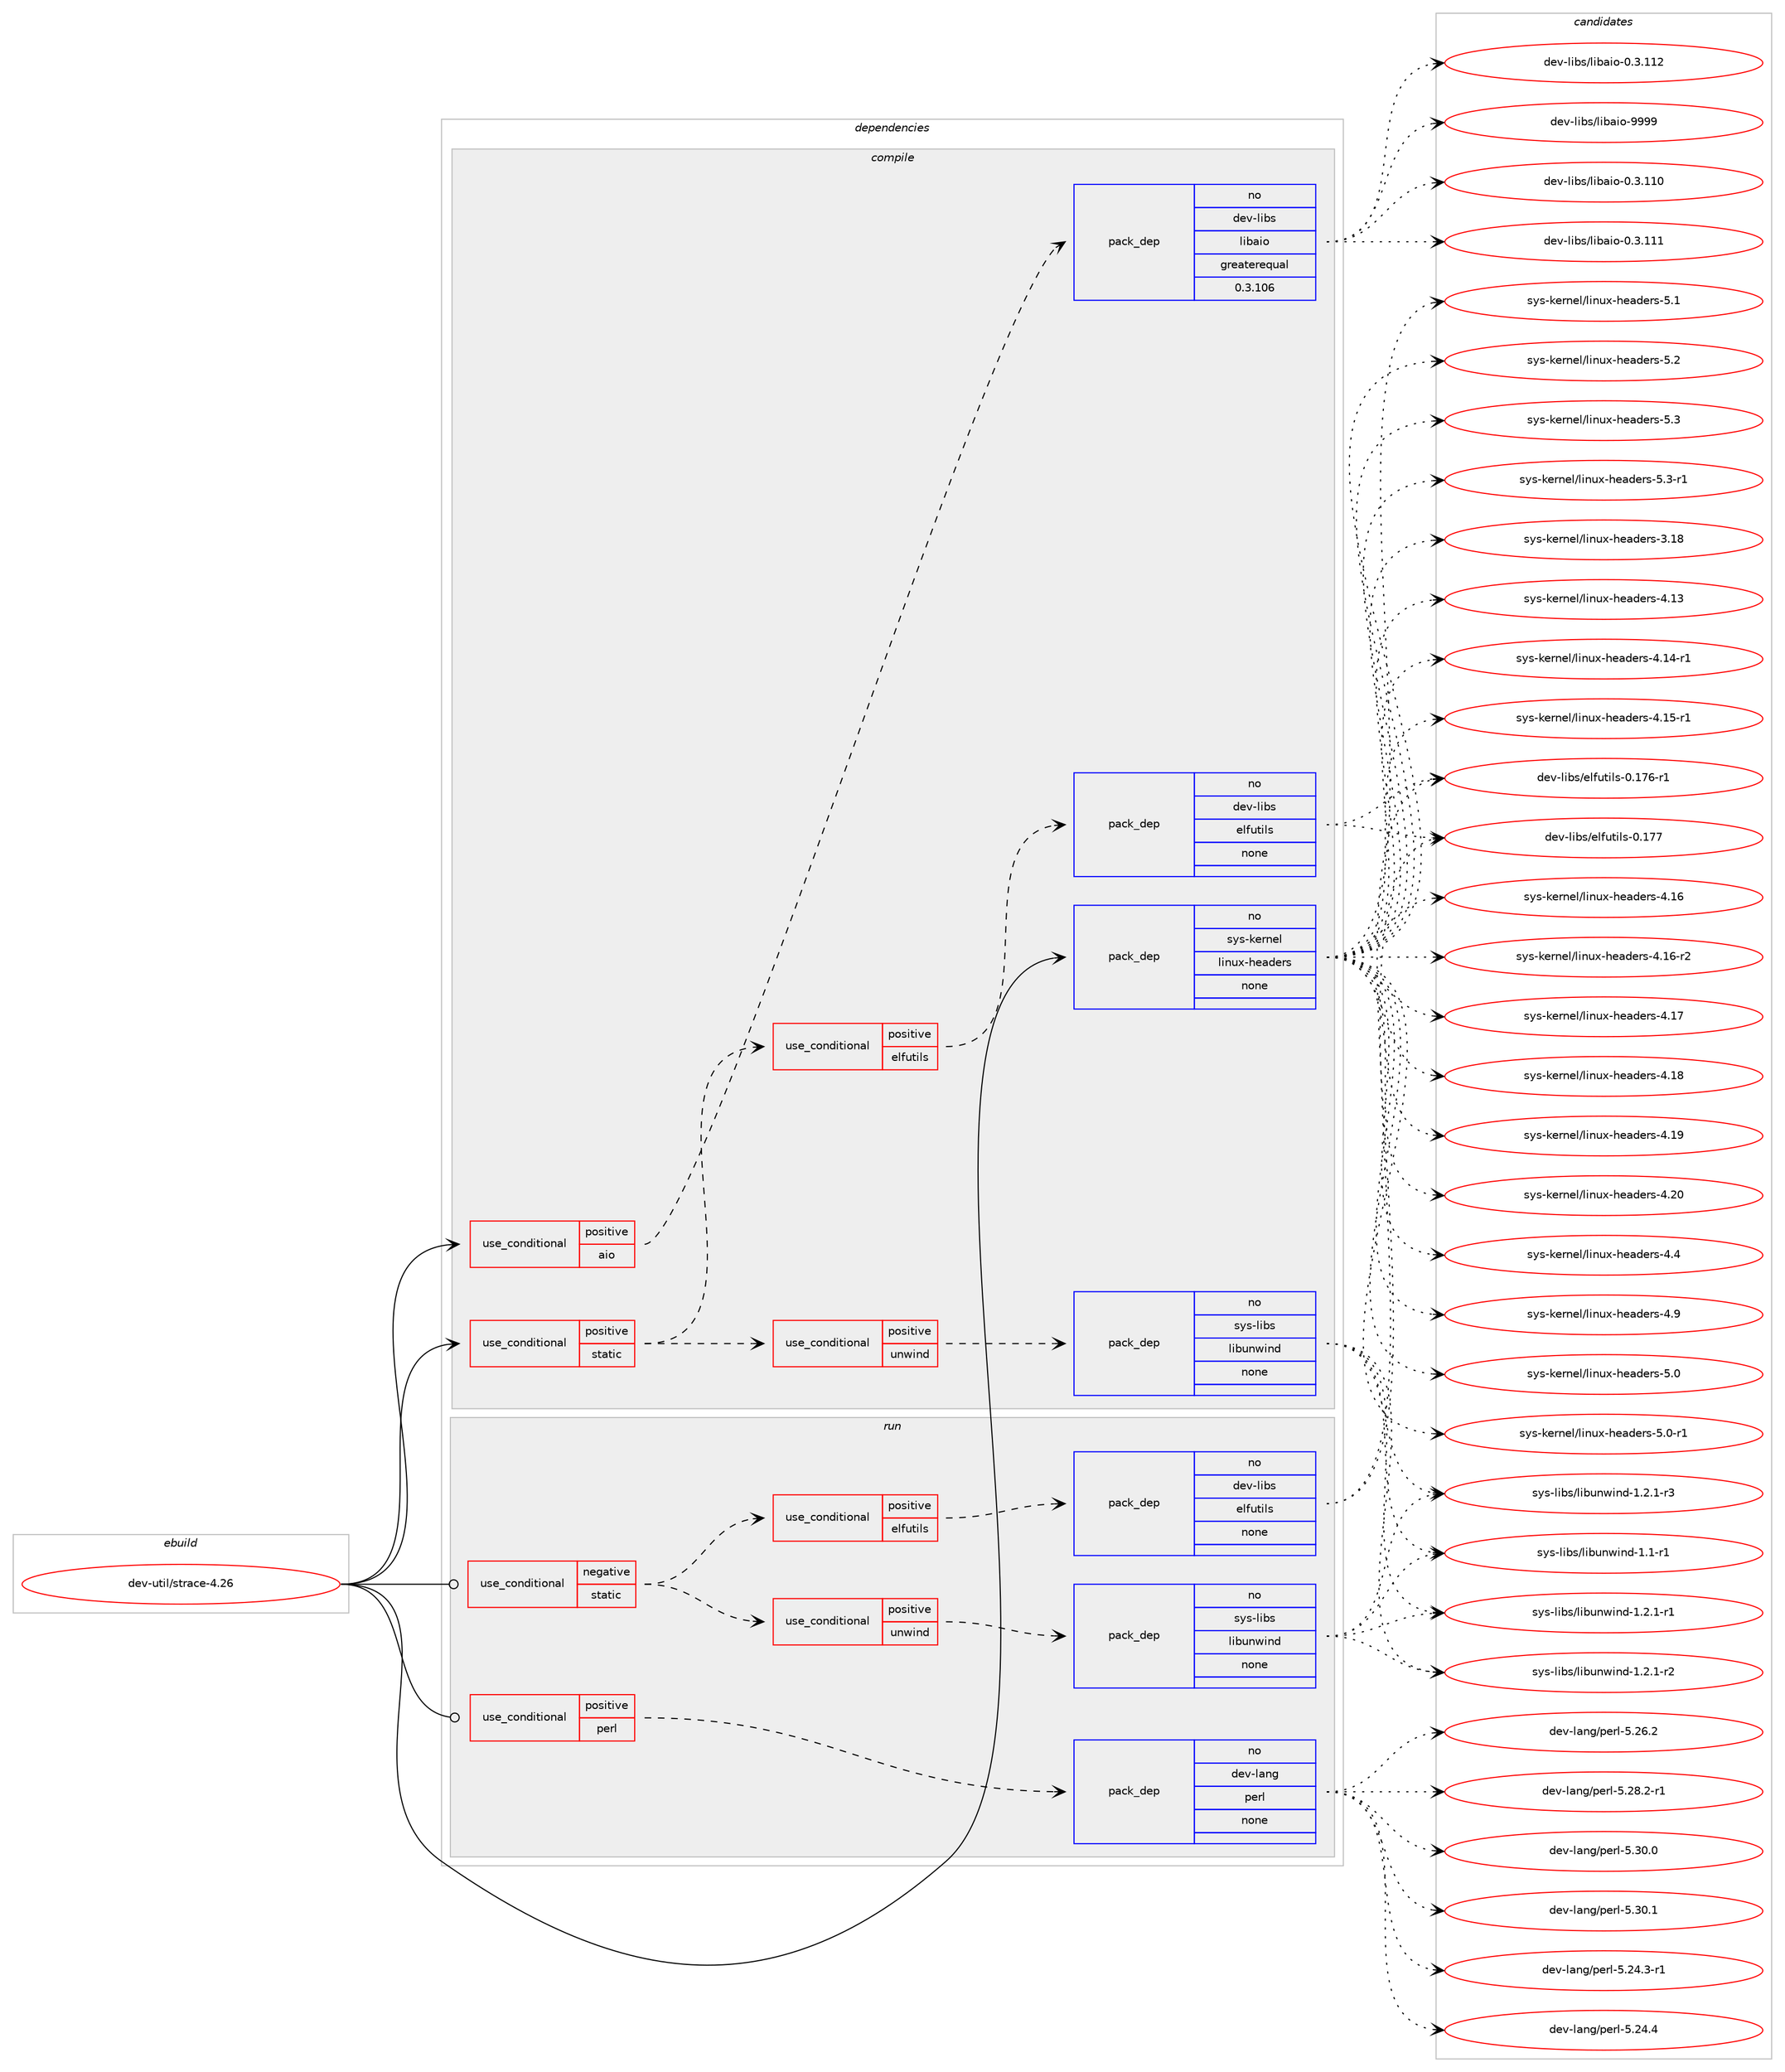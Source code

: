 digraph prolog {

# *************
# Graph options
# *************

newrank=true;
concentrate=true;
compound=true;
graph [rankdir=LR,fontname=Helvetica,fontsize=10,ranksep=1.5];#, ranksep=2.5, nodesep=0.2];
edge  [arrowhead=vee];
node  [fontname=Helvetica,fontsize=10];

# **********
# The ebuild
# **********

subgraph cluster_leftcol {
color=gray;
rank=same;
label=<<i>ebuild</i>>;
id [label="dev-util/strace-4.26", color=red, width=4, href="../dev-util/strace-4.26.svg"];
}

# ****************
# The dependencies
# ****************

subgraph cluster_midcol {
color=gray;
label=<<i>dependencies</i>>;
subgraph cluster_compile {
fillcolor="#eeeeee";
style=filled;
label=<<i>compile</i>>;
subgraph cond183348 {
dependency732353 [label=<<TABLE BORDER="0" CELLBORDER="1" CELLSPACING="0" CELLPADDING="4"><TR><TD ROWSPAN="3" CELLPADDING="10">use_conditional</TD></TR><TR><TD>positive</TD></TR><TR><TD>aio</TD></TR></TABLE>>, shape=none, color=red];
subgraph pack536807 {
dependency732354 [label=<<TABLE BORDER="0" CELLBORDER="1" CELLSPACING="0" CELLPADDING="4" WIDTH="220"><TR><TD ROWSPAN="6" CELLPADDING="30">pack_dep</TD></TR><TR><TD WIDTH="110">no</TD></TR><TR><TD>dev-libs</TD></TR><TR><TD>libaio</TD></TR><TR><TD>greaterequal</TD></TR><TR><TD>0.3.106</TD></TR></TABLE>>, shape=none, color=blue];
}
dependency732353:e -> dependency732354:w [weight=20,style="dashed",arrowhead="vee"];
}
id:e -> dependency732353:w [weight=20,style="solid",arrowhead="vee"];
subgraph cond183349 {
dependency732355 [label=<<TABLE BORDER="0" CELLBORDER="1" CELLSPACING="0" CELLPADDING="4"><TR><TD ROWSPAN="3" CELLPADDING="10">use_conditional</TD></TR><TR><TD>positive</TD></TR><TR><TD>static</TD></TR></TABLE>>, shape=none, color=red];
subgraph cond183350 {
dependency732356 [label=<<TABLE BORDER="0" CELLBORDER="1" CELLSPACING="0" CELLPADDING="4"><TR><TD ROWSPAN="3" CELLPADDING="10">use_conditional</TD></TR><TR><TD>positive</TD></TR><TR><TD>unwind</TD></TR></TABLE>>, shape=none, color=red];
subgraph pack536808 {
dependency732357 [label=<<TABLE BORDER="0" CELLBORDER="1" CELLSPACING="0" CELLPADDING="4" WIDTH="220"><TR><TD ROWSPAN="6" CELLPADDING="30">pack_dep</TD></TR><TR><TD WIDTH="110">no</TD></TR><TR><TD>sys-libs</TD></TR><TR><TD>libunwind</TD></TR><TR><TD>none</TD></TR><TR><TD></TD></TR></TABLE>>, shape=none, color=blue];
}
dependency732356:e -> dependency732357:w [weight=20,style="dashed",arrowhead="vee"];
}
dependency732355:e -> dependency732356:w [weight=20,style="dashed",arrowhead="vee"];
subgraph cond183351 {
dependency732358 [label=<<TABLE BORDER="0" CELLBORDER="1" CELLSPACING="0" CELLPADDING="4"><TR><TD ROWSPAN="3" CELLPADDING="10">use_conditional</TD></TR><TR><TD>positive</TD></TR><TR><TD>elfutils</TD></TR></TABLE>>, shape=none, color=red];
subgraph pack536809 {
dependency732359 [label=<<TABLE BORDER="0" CELLBORDER="1" CELLSPACING="0" CELLPADDING="4" WIDTH="220"><TR><TD ROWSPAN="6" CELLPADDING="30">pack_dep</TD></TR><TR><TD WIDTH="110">no</TD></TR><TR><TD>dev-libs</TD></TR><TR><TD>elfutils</TD></TR><TR><TD>none</TD></TR><TR><TD></TD></TR></TABLE>>, shape=none, color=blue];
}
dependency732358:e -> dependency732359:w [weight=20,style="dashed",arrowhead="vee"];
}
dependency732355:e -> dependency732358:w [weight=20,style="dashed",arrowhead="vee"];
}
id:e -> dependency732355:w [weight=20,style="solid",arrowhead="vee"];
subgraph pack536810 {
dependency732360 [label=<<TABLE BORDER="0" CELLBORDER="1" CELLSPACING="0" CELLPADDING="4" WIDTH="220"><TR><TD ROWSPAN="6" CELLPADDING="30">pack_dep</TD></TR><TR><TD WIDTH="110">no</TD></TR><TR><TD>sys-kernel</TD></TR><TR><TD>linux-headers</TD></TR><TR><TD>none</TD></TR><TR><TD></TD></TR></TABLE>>, shape=none, color=blue];
}
id:e -> dependency732360:w [weight=20,style="solid",arrowhead="vee"];
}
subgraph cluster_compileandrun {
fillcolor="#eeeeee";
style=filled;
label=<<i>compile and run</i>>;
}
subgraph cluster_run {
fillcolor="#eeeeee";
style=filled;
label=<<i>run</i>>;
subgraph cond183352 {
dependency732361 [label=<<TABLE BORDER="0" CELLBORDER="1" CELLSPACING="0" CELLPADDING="4"><TR><TD ROWSPAN="3" CELLPADDING="10">use_conditional</TD></TR><TR><TD>negative</TD></TR><TR><TD>static</TD></TR></TABLE>>, shape=none, color=red];
subgraph cond183353 {
dependency732362 [label=<<TABLE BORDER="0" CELLBORDER="1" CELLSPACING="0" CELLPADDING="4"><TR><TD ROWSPAN="3" CELLPADDING="10">use_conditional</TD></TR><TR><TD>positive</TD></TR><TR><TD>unwind</TD></TR></TABLE>>, shape=none, color=red];
subgraph pack536811 {
dependency732363 [label=<<TABLE BORDER="0" CELLBORDER="1" CELLSPACING="0" CELLPADDING="4" WIDTH="220"><TR><TD ROWSPAN="6" CELLPADDING="30">pack_dep</TD></TR><TR><TD WIDTH="110">no</TD></TR><TR><TD>sys-libs</TD></TR><TR><TD>libunwind</TD></TR><TR><TD>none</TD></TR><TR><TD></TD></TR></TABLE>>, shape=none, color=blue];
}
dependency732362:e -> dependency732363:w [weight=20,style="dashed",arrowhead="vee"];
}
dependency732361:e -> dependency732362:w [weight=20,style="dashed",arrowhead="vee"];
subgraph cond183354 {
dependency732364 [label=<<TABLE BORDER="0" CELLBORDER="1" CELLSPACING="0" CELLPADDING="4"><TR><TD ROWSPAN="3" CELLPADDING="10">use_conditional</TD></TR><TR><TD>positive</TD></TR><TR><TD>elfutils</TD></TR></TABLE>>, shape=none, color=red];
subgraph pack536812 {
dependency732365 [label=<<TABLE BORDER="0" CELLBORDER="1" CELLSPACING="0" CELLPADDING="4" WIDTH="220"><TR><TD ROWSPAN="6" CELLPADDING="30">pack_dep</TD></TR><TR><TD WIDTH="110">no</TD></TR><TR><TD>dev-libs</TD></TR><TR><TD>elfutils</TD></TR><TR><TD>none</TD></TR><TR><TD></TD></TR></TABLE>>, shape=none, color=blue];
}
dependency732364:e -> dependency732365:w [weight=20,style="dashed",arrowhead="vee"];
}
dependency732361:e -> dependency732364:w [weight=20,style="dashed",arrowhead="vee"];
}
id:e -> dependency732361:w [weight=20,style="solid",arrowhead="odot"];
subgraph cond183355 {
dependency732366 [label=<<TABLE BORDER="0" CELLBORDER="1" CELLSPACING="0" CELLPADDING="4"><TR><TD ROWSPAN="3" CELLPADDING="10">use_conditional</TD></TR><TR><TD>positive</TD></TR><TR><TD>perl</TD></TR></TABLE>>, shape=none, color=red];
subgraph pack536813 {
dependency732367 [label=<<TABLE BORDER="0" CELLBORDER="1" CELLSPACING="0" CELLPADDING="4" WIDTH="220"><TR><TD ROWSPAN="6" CELLPADDING="30">pack_dep</TD></TR><TR><TD WIDTH="110">no</TD></TR><TR><TD>dev-lang</TD></TR><TR><TD>perl</TD></TR><TR><TD>none</TD></TR><TR><TD></TD></TR></TABLE>>, shape=none, color=blue];
}
dependency732366:e -> dependency732367:w [weight=20,style="dashed",arrowhead="vee"];
}
id:e -> dependency732366:w [weight=20,style="solid",arrowhead="odot"];
}
}

# **************
# The candidates
# **************

subgraph cluster_choices {
rank=same;
color=gray;
label=<<i>candidates</i>>;

subgraph choice536807 {
color=black;
nodesep=1;
choice10010111845108105981154710810598971051114548465146494948 [label="dev-libs/libaio-0.3.110", color=red, width=4,href="../dev-libs/libaio-0.3.110.svg"];
choice10010111845108105981154710810598971051114548465146494949 [label="dev-libs/libaio-0.3.111", color=red, width=4,href="../dev-libs/libaio-0.3.111.svg"];
choice10010111845108105981154710810598971051114548465146494950 [label="dev-libs/libaio-0.3.112", color=red, width=4,href="../dev-libs/libaio-0.3.112.svg"];
choice10010111845108105981154710810598971051114557575757 [label="dev-libs/libaio-9999", color=red, width=4,href="../dev-libs/libaio-9999.svg"];
dependency732354:e -> choice10010111845108105981154710810598971051114548465146494948:w [style=dotted,weight="100"];
dependency732354:e -> choice10010111845108105981154710810598971051114548465146494949:w [style=dotted,weight="100"];
dependency732354:e -> choice10010111845108105981154710810598971051114548465146494950:w [style=dotted,weight="100"];
dependency732354:e -> choice10010111845108105981154710810598971051114557575757:w [style=dotted,weight="100"];
}
subgraph choice536808 {
color=black;
nodesep=1;
choice11512111545108105981154710810598117110119105110100454946494511449 [label="sys-libs/libunwind-1.1-r1", color=red, width=4,href="../sys-libs/libunwind-1.1-r1.svg"];
choice115121115451081059811547108105981171101191051101004549465046494511449 [label="sys-libs/libunwind-1.2.1-r1", color=red, width=4,href="../sys-libs/libunwind-1.2.1-r1.svg"];
choice115121115451081059811547108105981171101191051101004549465046494511450 [label="sys-libs/libunwind-1.2.1-r2", color=red, width=4,href="../sys-libs/libunwind-1.2.1-r2.svg"];
choice115121115451081059811547108105981171101191051101004549465046494511451 [label="sys-libs/libunwind-1.2.1-r3", color=red, width=4,href="../sys-libs/libunwind-1.2.1-r3.svg"];
dependency732357:e -> choice11512111545108105981154710810598117110119105110100454946494511449:w [style=dotted,weight="100"];
dependency732357:e -> choice115121115451081059811547108105981171101191051101004549465046494511449:w [style=dotted,weight="100"];
dependency732357:e -> choice115121115451081059811547108105981171101191051101004549465046494511450:w [style=dotted,weight="100"];
dependency732357:e -> choice115121115451081059811547108105981171101191051101004549465046494511451:w [style=dotted,weight="100"];
}
subgraph choice536809 {
color=black;
nodesep=1;
choice1001011184510810598115471011081021171161051081154548464955544511449 [label="dev-libs/elfutils-0.176-r1", color=red, width=4,href="../dev-libs/elfutils-0.176-r1.svg"];
choice100101118451081059811547101108102117116105108115454846495555 [label="dev-libs/elfutils-0.177", color=red, width=4,href="../dev-libs/elfutils-0.177.svg"];
dependency732359:e -> choice1001011184510810598115471011081021171161051081154548464955544511449:w [style=dotted,weight="100"];
dependency732359:e -> choice100101118451081059811547101108102117116105108115454846495555:w [style=dotted,weight="100"];
}
subgraph choice536810 {
color=black;
nodesep=1;
choice115121115451071011141101011084710810511011712045104101971001011141154551464956 [label="sys-kernel/linux-headers-3.18", color=red, width=4,href="../sys-kernel/linux-headers-3.18.svg"];
choice115121115451071011141101011084710810511011712045104101971001011141154552464951 [label="sys-kernel/linux-headers-4.13", color=red, width=4,href="../sys-kernel/linux-headers-4.13.svg"];
choice1151211154510710111411010110847108105110117120451041019710010111411545524649524511449 [label="sys-kernel/linux-headers-4.14-r1", color=red, width=4,href="../sys-kernel/linux-headers-4.14-r1.svg"];
choice1151211154510710111411010110847108105110117120451041019710010111411545524649534511449 [label="sys-kernel/linux-headers-4.15-r1", color=red, width=4,href="../sys-kernel/linux-headers-4.15-r1.svg"];
choice115121115451071011141101011084710810511011712045104101971001011141154552464954 [label="sys-kernel/linux-headers-4.16", color=red, width=4,href="../sys-kernel/linux-headers-4.16.svg"];
choice1151211154510710111411010110847108105110117120451041019710010111411545524649544511450 [label="sys-kernel/linux-headers-4.16-r2", color=red, width=4,href="../sys-kernel/linux-headers-4.16-r2.svg"];
choice115121115451071011141101011084710810511011712045104101971001011141154552464955 [label="sys-kernel/linux-headers-4.17", color=red, width=4,href="../sys-kernel/linux-headers-4.17.svg"];
choice115121115451071011141101011084710810511011712045104101971001011141154552464956 [label="sys-kernel/linux-headers-4.18", color=red, width=4,href="../sys-kernel/linux-headers-4.18.svg"];
choice115121115451071011141101011084710810511011712045104101971001011141154552464957 [label="sys-kernel/linux-headers-4.19", color=red, width=4,href="../sys-kernel/linux-headers-4.19.svg"];
choice115121115451071011141101011084710810511011712045104101971001011141154552465048 [label="sys-kernel/linux-headers-4.20", color=red, width=4,href="../sys-kernel/linux-headers-4.20.svg"];
choice1151211154510710111411010110847108105110117120451041019710010111411545524652 [label="sys-kernel/linux-headers-4.4", color=red, width=4,href="../sys-kernel/linux-headers-4.4.svg"];
choice1151211154510710111411010110847108105110117120451041019710010111411545524657 [label="sys-kernel/linux-headers-4.9", color=red, width=4,href="../sys-kernel/linux-headers-4.9.svg"];
choice1151211154510710111411010110847108105110117120451041019710010111411545534648 [label="sys-kernel/linux-headers-5.0", color=red, width=4,href="../sys-kernel/linux-headers-5.0.svg"];
choice11512111545107101114110101108471081051101171204510410197100101114115455346484511449 [label="sys-kernel/linux-headers-5.0-r1", color=red, width=4,href="../sys-kernel/linux-headers-5.0-r1.svg"];
choice1151211154510710111411010110847108105110117120451041019710010111411545534649 [label="sys-kernel/linux-headers-5.1", color=red, width=4,href="../sys-kernel/linux-headers-5.1.svg"];
choice1151211154510710111411010110847108105110117120451041019710010111411545534650 [label="sys-kernel/linux-headers-5.2", color=red, width=4,href="../sys-kernel/linux-headers-5.2.svg"];
choice1151211154510710111411010110847108105110117120451041019710010111411545534651 [label="sys-kernel/linux-headers-5.3", color=red, width=4,href="../sys-kernel/linux-headers-5.3.svg"];
choice11512111545107101114110101108471081051101171204510410197100101114115455346514511449 [label="sys-kernel/linux-headers-5.3-r1", color=red, width=4,href="../sys-kernel/linux-headers-5.3-r1.svg"];
dependency732360:e -> choice115121115451071011141101011084710810511011712045104101971001011141154551464956:w [style=dotted,weight="100"];
dependency732360:e -> choice115121115451071011141101011084710810511011712045104101971001011141154552464951:w [style=dotted,weight="100"];
dependency732360:e -> choice1151211154510710111411010110847108105110117120451041019710010111411545524649524511449:w [style=dotted,weight="100"];
dependency732360:e -> choice1151211154510710111411010110847108105110117120451041019710010111411545524649534511449:w [style=dotted,weight="100"];
dependency732360:e -> choice115121115451071011141101011084710810511011712045104101971001011141154552464954:w [style=dotted,weight="100"];
dependency732360:e -> choice1151211154510710111411010110847108105110117120451041019710010111411545524649544511450:w [style=dotted,weight="100"];
dependency732360:e -> choice115121115451071011141101011084710810511011712045104101971001011141154552464955:w [style=dotted,weight="100"];
dependency732360:e -> choice115121115451071011141101011084710810511011712045104101971001011141154552464956:w [style=dotted,weight="100"];
dependency732360:e -> choice115121115451071011141101011084710810511011712045104101971001011141154552464957:w [style=dotted,weight="100"];
dependency732360:e -> choice115121115451071011141101011084710810511011712045104101971001011141154552465048:w [style=dotted,weight="100"];
dependency732360:e -> choice1151211154510710111411010110847108105110117120451041019710010111411545524652:w [style=dotted,weight="100"];
dependency732360:e -> choice1151211154510710111411010110847108105110117120451041019710010111411545524657:w [style=dotted,weight="100"];
dependency732360:e -> choice1151211154510710111411010110847108105110117120451041019710010111411545534648:w [style=dotted,weight="100"];
dependency732360:e -> choice11512111545107101114110101108471081051101171204510410197100101114115455346484511449:w [style=dotted,weight="100"];
dependency732360:e -> choice1151211154510710111411010110847108105110117120451041019710010111411545534649:w [style=dotted,weight="100"];
dependency732360:e -> choice1151211154510710111411010110847108105110117120451041019710010111411545534650:w [style=dotted,weight="100"];
dependency732360:e -> choice1151211154510710111411010110847108105110117120451041019710010111411545534651:w [style=dotted,weight="100"];
dependency732360:e -> choice11512111545107101114110101108471081051101171204510410197100101114115455346514511449:w [style=dotted,weight="100"];
}
subgraph choice536811 {
color=black;
nodesep=1;
choice11512111545108105981154710810598117110119105110100454946494511449 [label="sys-libs/libunwind-1.1-r1", color=red, width=4,href="../sys-libs/libunwind-1.1-r1.svg"];
choice115121115451081059811547108105981171101191051101004549465046494511449 [label="sys-libs/libunwind-1.2.1-r1", color=red, width=4,href="../sys-libs/libunwind-1.2.1-r1.svg"];
choice115121115451081059811547108105981171101191051101004549465046494511450 [label="sys-libs/libunwind-1.2.1-r2", color=red, width=4,href="../sys-libs/libunwind-1.2.1-r2.svg"];
choice115121115451081059811547108105981171101191051101004549465046494511451 [label="sys-libs/libunwind-1.2.1-r3", color=red, width=4,href="../sys-libs/libunwind-1.2.1-r3.svg"];
dependency732363:e -> choice11512111545108105981154710810598117110119105110100454946494511449:w [style=dotted,weight="100"];
dependency732363:e -> choice115121115451081059811547108105981171101191051101004549465046494511449:w [style=dotted,weight="100"];
dependency732363:e -> choice115121115451081059811547108105981171101191051101004549465046494511450:w [style=dotted,weight="100"];
dependency732363:e -> choice115121115451081059811547108105981171101191051101004549465046494511451:w [style=dotted,weight="100"];
}
subgraph choice536812 {
color=black;
nodesep=1;
choice1001011184510810598115471011081021171161051081154548464955544511449 [label="dev-libs/elfutils-0.176-r1", color=red, width=4,href="../dev-libs/elfutils-0.176-r1.svg"];
choice100101118451081059811547101108102117116105108115454846495555 [label="dev-libs/elfutils-0.177", color=red, width=4,href="../dev-libs/elfutils-0.177.svg"];
dependency732365:e -> choice1001011184510810598115471011081021171161051081154548464955544511449:w [style=dotted,weight="100"];
dependency732365:e -> choice100101118451081059811547101108102117116105108115454846495555:w [style=dotted,weight="100"];
}
subgraph choice536813 {
color=black;
nodesep=1;
choice100101118451089711010347112101114108455346505246514511449 [label="dev-lang/perl-5.24.3-r1", color=red, width=4,href="../dev-lang/perl-5.24.3-r1.svg"];
choice10010111845108971101034711210111410845534650524652 [label="dev-lang/perl-5.24.4", color=red, width=4,href="../dev-lang/perl-5.24.4.svg"];
choice10010111845108971101034711210111410845534650544650 [label="dev-lang/perl-5.26.2", color=red, width=4,href="../dev-lang/perl-5.26.2.svg"];
choice100101118451089711010347112101114108455346505646504511449 [label="dev-lang/perl-5.28.2-r1", color=red, width=4,href="../dev-lang/perl-5.28.2-r1.svg"];
choice10010111845108971101034711210111410845534651484648 [label="dev-lang/perl-5.30.0", color=red, width=4,href="../dev-lang/perl-5.30.0.svg"];
choice10010111845108971101034711210111410845534651484649 [label="dev-lang/perl-5.30.1", color=red, width=4,href="../dev-lang/perl-5.30.1.svg"];
dependency732367:e -> choice100101118451089711010347112101114108455346505246514511449:w [style=dotted,weight="100"];
dependency732367:e -> choice10010111845108971101034711210111410845534650524652:w [style=dotted,weight="100"];
dependency732367:e -> choice10010111845108971101034711210111410845534650544650:w [style=dotted,weight="100"];
dependency732367:e -> choice100101118451089711010347112101114108455346505646504511449:w [style=dotted,weight="100"];
dependency732367:e -> choice10010111845108971101034711210111410845534651484648:w [style=dotted,weight="100"];
dependency732367:e -> choice10010111845108971101034711210111410845534651484649:w [style=dotted,weight="100"];
}
}

}
